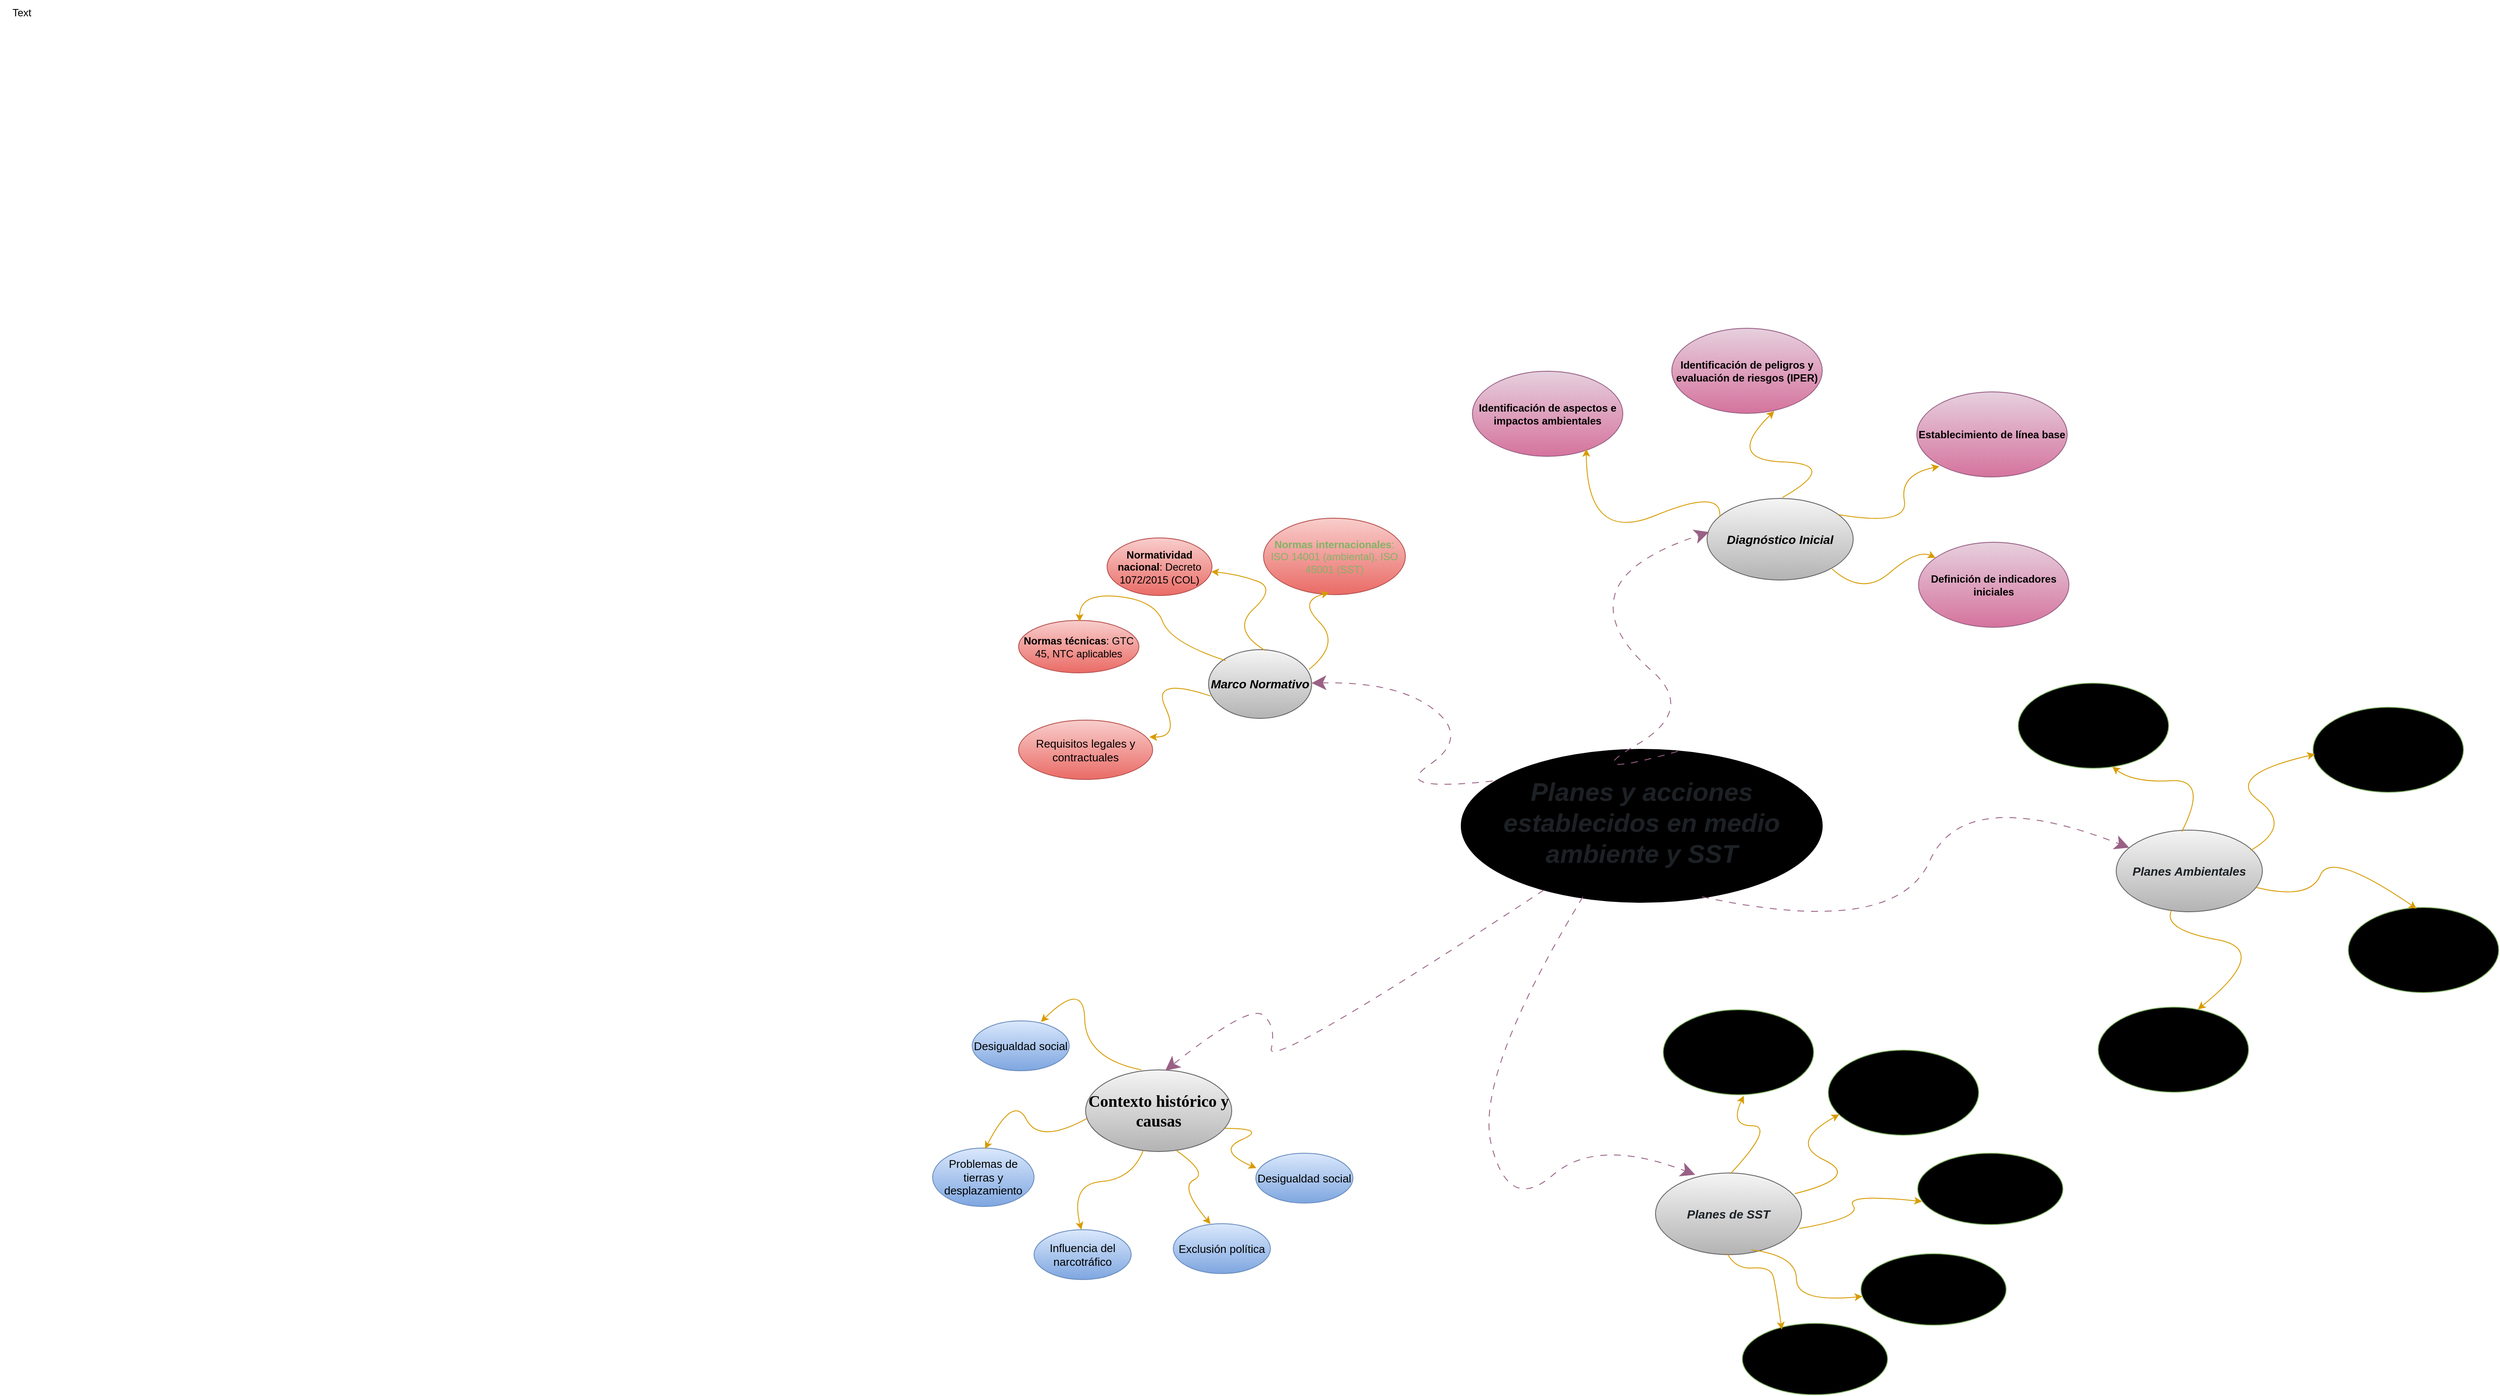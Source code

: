 <mxfile version="28.2.0">
  <diagram name="Página-1" id="9V0abgNr6W8b1tbWLRrC">
    <mxGraphModel dx="1209" dy="714" grid="1" gridSize="10" guides="1" tooltips="1" connect="1" arrows="1" fold="1" page="1" pageScale="1" pageWidth="3000" pageHeight="1700" math="0" shadow="0">
      <root>
        <mxCell id="0" />
        <mxCell id="1" parent="0" />
        <mxCell id="u9baPHzRedg1W3_j4SZ9-1" value="Text" style="text;html=1;align=center;verticalAlign=middle;resizable=0;points=[];autosize=1;strokeColor=none;fillColor=none;" parent="1" vertex="1">
          <mxGeometry x="255" y="88" width="50" height="30" as="geometry" />
        </mxCell>
        <mxCell id="u9baPHzRedg1W3_j4SZ9-66" value="&lt;h3 style=&quot;box-sizing: border-box; scroll-behavior: smooth; margin-top: 0px; margin-bottom: 0.5rem; line-height: 1.2; font-size: 1.875rem;&quot;&gt;&lt;font face=&quot;Helvetica&quot; style=&quot;color: light-dark(rgb(29, 33, 37), rgb(255, 255, 0));&quot;&gt;&lt;i style=&quot;&quot;&gt;Planes y acciones establecidos en medio ambiente y SST&lt;/i&gt;&lt;/font&gt;&lt;/h3&gt;" style="ellipse;whiteSpace=wrap;html=1;fillColor=#d5e8d4;strokeColor=light-dark(#000000,#33FF33);gradientColor=light-dark(#97D077,#66FF66);align=center;" parent="1" vertex="1">
          <mxGeometry x="1955" y="960" width="420" height="178" as="geometry" />
        </mxCell>
        <mxCell id="u9baPHzRedg1W3_j4SZ9-67" value="&lt;font face=&quot;Times New Roman&quot; style=&quot;color: light-dark(rgb(0, 0, 0), rgb(255, 255, 51)); font-size: 19px;&quot;&gt;&lt;b&gt;Contexto histórico y causas&lt;/b&gt;&lt;/font&gt;" style="ellipse;whiteSpace=wrap;html=1;fillColor=#f5f5f5;strokeColor=#666666;gradientColor=#b3b3b3;" parent="1" vertex="1">
          <mxGeometry x="1518" y="1333" width="170" height="95" as="geometry" />
        </mxCell>
        <mxCell id="u9baPHzRedg1W3_j4SZ9-68" value="&lt;h3&gt;&lt;font face=&quot;Helvetica&quot; style=&quot;color: light-dark(rgb(0, 0, 0), rgb(51, 255, 255));&quot;&gt;&lt;b&gt;&lt;i&gt;Marco Normativo&lt;/i&gt;&lt;/b&gt;&lt;/font&gt;&lt;/h3&gt;" style="ellipse;whiteSpace=wrap;html=1;fillColor=#f5f5f5;strokeColor=#666666;gradientColor=#b3b3b3;" parent="1" vertex="1">
          <mxGeometry x="1661" y="844" width="120" height="80" as="geometry" />
        </mxCell>
        <mxCell id="u9baPHzRedg1W3_j4SZ9-69" value="&lt;h3&gt;&lt;font style=&quot;color: light-dark(rgb(29, 33, 37), rgb(255, 255, 0));&quot;&gt;&lt;b&gt;&lt;i&gt;Planes de SST&lt;/i&gt;&lt;/b&gt;&lt;/font&gt;&lt;/h3&gt;" style="ellipse;whiteSpace=wrap;html=1;fillColor=#f5f5f5;strokeColor=#666666;gradientColor=#b3b3b3;" parent="1" vertex="1">
          <mxGeometry x="2181" y="1453" width="170" height="95" as="geometry" />
        </mxCell>
        <mxCell id="u9baPHzRedg1W3_j4SZ9-70" value="&lt;h3&gt;&lt;font style=&quot;color: light-dark(rgb(0, 0, 0), rgb(102, 255, 102));&quot;&gt;&lt;b&gt;&lt;i&gt;Diagnóstico Inicial&lt;/i&gt;&lt;/b&gt;&lt;/font&gt;&lt;/h3&gt;" style="ellipse;whiteSpace=wrap;html=1;fillColor=#f5f5f5;strokeColor=#666666;gradientColor=#b3b3b3;" parent="1" vertex="1">
          <mxGeometry x="2241" y="668" width="170" height="95" as="geometry" />
        </mxCell>
        <mxCell id="u9baPHzRedg1W3_j4SZ9-71" value="&lt;h3&gt;&lt;font style=&quot;color: light-dark(rgb(29, 33, 37), rgb(255, 255, 0));&quot;&gt;&lt;b&gt;&lt;i&gt;Planes Ambientales&lt;/i&gt;&lt;/b&gt;&lt;/font&gt;&lt;/h3&gt;" style="ellipse;whiteSpace=wrap;html=1;fillColor=#f5f5f5;strokeColor=#666666;gradientColor=#b3b3b3;" parent="1" vertex="1">
          <mxGeometry x="2717" y="1054" width="170" height="95" as="geometry" />
        </mxCell>
        <mxCell id="u9baPHzRedg1W3_j4SZ9-72" value="" style="curved=1;endArrow=classic;html=1;rounded=0;fillColor=#e6d0de;gradientColor=#d5739d;strokeColor=#996185;startSize=20;endSize=14;fontStyle=0;dashed=1;dashPattern=8 8;startArrow=none;startFill=0;entryX=0.013;entryY=0.412;entryDx=0;entryDy=0;entryPerimeter=0;exitX=0.6;exitY=0.013;exitDx=0;exitDy=0;exitPerimeter=0;" parent="1" source="u9baPHzRedg1W3_j4SZ9-66" target="u9baPHzRedg1W3_j4SZ9-70" edge="1">
          <mxGeometry width="50" height="50" relative="1" as="geometry">
            <mxPoint x="2063" y="1036" as="sourcePoint" />
            <mxPoint x="2097.5" y="892.11" as="targetPoint" />
            <Array as="points">
              <mxPoint x="2088" y="996" />
              <mxPoint x="2229" y="914" />
              <mxPoint x="2123" y="822" />
              <mxPoint x="2144" y="740" />
            </Array>
          </mxGeometry>
        </mxCell>
        <mxCell id="u9baPHzRedg1W3_j4SZ9-73" value="" style="curved=1;endArrow=classic;html=1;rounded=0;fillColor=#e6d0de;gradientColor=#d5739d;strokeColor=#996185;startSize=20;endSize=14;fontStyle=0;dashed=1;dashPattern=8 8;startArrow=none;startFill=0;exitX=0.087;exitY=0.207;exitDx=0;exitDy=0;exitPerimeter=0;" parent="1" target="u9baPHzRedg1W3_j4SZ9-68" edge="1" source="u9baPHzRedg1W3_j4SZ9-66">
          <mxGeometry width="50" height="50" relative="1" as="geometry">
            <mxPoint x="1937.99" y="1045" as="sourcePoint" />
            <mxPoint x="1764.999" y="870.062" as="targetPoint" />
            <Array as="points">
              <mxPoint x="1870.99" y="1010" />
              <mxPoint x="1964.99" y="946" />
              <mxPoint x="1881" y="881" />
            </Array>
          </mxGeometry>
        </mxCell>
        <mxCell id="u9baPHzRedg1W3_j4SZ9-74" value="" style="curved=1;endArrow=classic;html=1;rounded=0;fillColor=#e6d0de;gradientColor=#d5739d;strokeColor=#996185;startSize=20;endSize=14;fontStyle=0;dashed=1;dashPattern=8 8;startArrow=none;startFill=0;entryX=0.272;entryY=0.022;entryDx=0;entryDy=0;entryPerimeter=0;exitX=0.337;exitY=0.964;exitDx=0;exitDy=0;exitPerimeter=0;" parent="1" target="u9baPHzRedg1W3_j4SZ9-69" edge="1" source="u9baPHzRedg1W3_j4SZ9-66">
          <mxGeometry width="50" height="50" relative="1" as="geometry">
            <mxPoint x="1962" y="1223" as="sourcePoint" />
            <mxPoint x="1994" y="1365" as="targetPoint" />
            <Array as="points">
              <mxPoint x="1970" y="1340" />
              <mxPoint x="2010" y="1500" />
              <mxPoint x="2113" y="1411" />
            </Array>
          </mxGeometry>
        </mxCell>
        <mxCell id="u9baPHzRedg1W3_j4SZ9-75" value="" style="curved=1;endArrow=classic;html=1;rounded=0;fillColor=#e6d0de;gradientColor=#d5739d;strokeColor=#996185;startSize=20;endSize=14;fontStyle=0;dashed=1;dashPattern=8 8;startArrow=none;startFill=0;exitX=0.667;exitY=0.964;exitDx=0;exitDy=0;exitPerimeter=0;" parent="1" target="u9baPHzRedg1W3_j4SZ9-71" edge="1" source="u9baPHzRedg1W3_j4SZ9-66">
          <mxGeometry width="50" height="50" relative="1" as="geometry">
            <mxPoint x="2181" y="1189" as="sourcePoint" />
            <mxPoint x="2210" y="1333" as="targetPoint" />
            <Array as="points">
              <mxPoint x="2460" y="1180" />
              <mxPoint x="2540" y="1000" />
            </Array>
          </mxGeometry>
        </mxCell>
        <mxCell id="u9baPHzRedg1W3_j4SZ9-76" value="" style="curved=1;endArrow=classic;html=1;rounded=0;fillColor=#e6d0de;gradientColor=#d5739d;strokeColor=#996185;startSize=20;endSize=14;fontStyle=0;dashed=1;dashPattern=8 8;startArrow=none;startFill=0;entryX=0.545;entryY=0.009;entryDx=0;entryDy=0;entryPerimeter=0;" parent="1" source="u9baPHzRedg1W3_j4SZ9-66" target="u9baPHzRedg1W3_j4SZ9-67" edge="1">
          <mxGeometry width="50" height="50" relative="1" as="geometry">
            <mxPoint x="1825.076" y="1297.543" as="sourcePoint" />
            <mxPoint x="1625" y="1322" as="targetPoint" />
            <Array as="points">
              <mxPoint x="1728" y="1336" />
              <mxPoint x="1740" y="1281" />
              <mxPoint x="1708" y="1257" />
            </Array>
          </mxGeometry>
        </mxCell>
        <mxCell id="u9baPHzRedg1W3_j4SZ9-77" value="&lt;font style=&quot;color: light-dark(rgb(0, 0, 0), rgb(51, 255, 255)); font-size: 13px;&quot;&gt;Desigualdad social&lt;/font&gt;" style="ellipse;whiteSpace=wrap;html=1;fillColor=#dae8fc;strokeColor=#6c8ebf;gradientColor=#7ea6e0;" parent="1" vertex="1">
          <mxGeometry x="1386" y="1276" width="113" height="58" as="geometry" />
        </mxCell>
        <mxCell id="u9baPHzRedg1W3_j4SZ9-78" value="&lt;font style=&quot;color: light-dark(rgb(0, 0, 0), rgb(51, 255, 255)); font-size: 13px;&quot;&gt;Problemas de tierras y desplazamiento&lt;/font&gt;" style="ellipse;whiteSpace=wrap;html=1;fillColor=#dae8fc;strokeColor=#6c8ebf;gradientColor=#7ea6e0;" parent="1" vertex="1">
          <mxGeometry x="1340" y="1424" width="118" height="68" as="geometry" />
        </mxCell>
        <mxCell id="u9baPHzRedg1W3_j4SZ9-79" value="&lt;font style=&quot;color: light-dark(rgb(0, 0, 0), rgb(51, 255, 255)); font-size: 13px;&quot;&gt;Desigualdad social&lt;/font&gt;" style="ellipse;whiteSpace=wrap;html=1;fillColor=#dae8fc;strokeColor=#6c8ebf;gradientColor=#7ea6e0;" parent="1" vertex="1">
          <mxGeometry x="1716" y="1430" width="113" height="58" as="geometry" />
        </mxCell>
        <mxCell id="u9baPHzRedg1W3_j4SZ9-80" value="&lt;font style=&quot;color: light-dark(rgb(0, 0, 0), rgb(51, 255, 255)); font-size: 13px;&quot;&gt;Influencia del narcotráfico&lt;/font&gt;" style="ellipse;whiteSpace=wrap;html=1;fillColor=#dae8fc;strokeColor=#6c8ebf;gradientColor=#7ea6e0;" parent="1" vertex="1">
          <mxGeometry x="1458" y="1519" width="113" height="58" as="geometry" />
        </mxCell>
        <mxCell id="u9baPHzRedg1W3_j4SZ9-81" value="&lt;font style=&quot;color: light-dark(rgb(0, 0, 0), rgb(51, 255, 255)); font-size: 13px;&quot;&gt;Exclusión política&lt;/font&gt;" style="ellipse;whiteSpace=wrap;html=1;fillColor=#dae8fc;strokeColor=#6c8ebf;gradientColor=#7ea6e0;" parent="1" vertex="1">
          <mxGeometry x="1620" y="1512" width="113" height="58" as="geometry" />
        </mxCell>
        <mxCell id="u9baPHzRedg1W3_j4SZ9-83" value="&lt;font style=&quot;color: light-dark(rgb(130, 179, 102), rgb(102, 255, 255));&quot;&gt;&lt;strong style=&quot;&quot; data-end=&quot;489&quot; data-start=&quot;463&quot;&gt;Normas internacionales&lt;/strong&gt;: ISO 14001 (ambiental), ISO 45001 (SST)&lt;/font&gt;" style="ellipse;whiteSpace=wrap;html=1;fillColor=#f8cecc;strokeColor=light-dark(#B85450,#33FFFF);gradientColor=#ea6b66;" parent="1" vertex="1">
          <mxGeometry x="1725" y="691" width="165" height="89" as="geometry" />
        </mxCell>
        <mxCell id="u9baPHzRedg1W3_j4SZ9-84" value="&lt;font style=&quot;color: light-dark(rgb(0, 0, 0), rgb(102, 255, 255));&quot;&gt;&lt;strong data-end=&quot;559&quot; data-start=&quot;534&quot;&gt;Normatividad nacional&lt;/strong&gt;: Decreto 1072/2015 (COL)&lt;/font&gt;" style="ellipse;whiteSpace=wrap;html=1;fillColor=#f8cecc;strokeColor=light-dark(#B85450,#66FFFF);gradientColor=#ea6b66;" parent="1" vertex="1">
          <mxGeometry x="1543" y="714" width="122" height="67" as="geometry" />
        </mxCell>
        <mxCell id="u9baPHzRedg1W3_j4SZ9-85" value="&lt;font style=&quot;color: light-dark(rgb(0, 0, 0), rgb(102, 255, 255));&quot;&gt;&lt;strong data-end=&quot;608&quot; data-start=&quot;589&quot;&gt;Normas técnicas&lt;/strong&gt;: GTC 45, NTC aplicables&lt;/font&gt;" style="ellipse;whiteSpace=wrap;html=1;fillColor=#f8cecc;strokeColor=light-dark(#B85450,#66FFFF);gradientColor=#ea6b66;" parent="1" vertex="1">
          <mxGeometry x="1440" y="810" width="140" height="61" as="geometry" />
        </mxCell>
        <mxCell id="u9baPHzRedg1W3_j4SZ9-86" value="&lt;font style=&quot;font-size: 13px; color: light-dark(rgb(0, 0, 0), rgb(102, 255, 255));&quot;&gt;Requisitos legales y contractuales&lt;/font&gt;" style="ellipse;whiteSpace=wrap;html=1;fillColor=#f8cecc;strokeColor=light-dark(#B85450,#66FFFF);gradientColor=#ea6b66;" parent="1" vertex="1">
          <mxGeometry x="1440" y="926" width="156" height="69" as="geometry" />
        </mxCell>
        <mxCell id="u9baPHzRedg1W3_j4SZ9-90" value="&lt;font style=&quot;color: light-dark(rgb(0, 0, 0), rgb(51, 255, 255)); font-size: 13px;&quot;&gt;Factores de riesgo ergonómico y psicosocial&lt;/font&gt;" style="ellipse;whiteSpace=wrap;html=1;fillColor=#d5e8d4;strokeColor=#82b366;gradientColor=light-dark(#97D077,#295A52);fontStyle=1" parent="1" vertex="1">
          <mxGeometry x="2282" y="1628" width="169" height="83" as="geometry" />
        </mxCell>
        <mxCell id="u9baPHzRedg1W3_j4SZ9-91" value="&lt;font style=&quot;color: light-dark(rgb(0, 0, 0), rgb(51, 255, 255)); font-size: 13px;&quot;&gt;&lt;b&gt;Gestión de contratistas y visitantes&lt;/b&gt;&lt;/font&gt;" style="ellipse;whiteSpace=wrap;html=1;fillColor=#d5e8d4;strokeColor=#82b366;gradientColor=light-dark(#97D077,#295A52);" parent="1" vertex="1">
          <mxGeometry x="2420" y="1547" width="169" height="83" as="geometry" />
        </mxCell>
        <mxCell id="u9baPHzRedg1W3_j4SZ9-92" value="&lt;font style=&quot;font-size: 13px; color: light-dark(rgb(0, 0, 0), rgb(51, 255, 255));&quot;&gt;&lt;b&gt;Inspecciones planeadas&lt;/b&gt;&lt;/font&gt;" style="ellipse;whiteSpace=wrap;html=1;fillColor=#d5e8d4;strokeColor=#82b366;gradientColor=light-dark(#97D077,#295A52);" parent="1" vertex="1">
          <mxGeometry x="2486" y="1430" width="169" height="83" as="geometry" />
        </mxCell>
        <mxCell id="u9baPHzRedg1W3_j4SZ9-93" value="&lt;font style=&quot;color: light-dark(rgb(0, 0, 0), rgb(51, 255, 255));&quot;&gt;&lt;strong data-end=&quot;1241&quot; data-start=&quot;1217&quot;&gt;Entrega y uso de EPP&lt;/strong&gt; (Elementos de Protección Personal)&lt;/font&gt;" style="ellipse;whiteSpace=wrap;html=1;fillColor=#d5e8d4;strokeColor=#82b366;gradientColor=light-dark(#97D077,#295A52);" parent="1" vertex="1">
          <mxGeometry x="2382" y="1310" width="175" height="99" as="geometry" />
        </mxCell>
        <mxCell id="u9baPHzRedg1W3_j4SZ9-94" value="&lt;font style=&quot;color: light-dark(rgb(0, 0, 0), rgb(51, 255, 255));&quot;&gt;&lt;strong data-end=&quot;1199&quot; data-start=&quot;1171&quot;&gt;Capacitación y formación&lt;/strong&gt; del personal&lt;/font&gt;" style="ellipse;whiteSpace=wrap;html=1;fillColor=#d5e8d4;strokeColor=#82b366;gradientColor=light-dark(#97D077,#295A52);" parent="1" vertex="1">
          <mxGeometry x="2190" y="1263" width="175" height="99" as="geometry" />
        </mxCell>
        <mxCell id="u9baPHzRedg1W3_j4SZ9-95" value="&lt;font style=&quot;color: light-dark(rgb(0, 0, 0), rgb(51, 255, 51));&quot;&gt;&lt;b&gt;Identificación de &lt;span data-end=&quot;775&quot; data-start=&quot;740&quot;&gt;aspectos e impactos ambientales&lt;/span&gt;&lt;/b&gt;&lt;/font&gt;" style="ellipse;whiteSpace=wrap;html=1;fillColor=#e6d0de;strokeColor=#996185;gradientColor=#d5739d;" parent="1" vertex="1">
          <mxGeometry x="1968" y="520" width="175" height="99" as="geometry" />
        </mxCell>
        <mxCell id="u9baPHzRedg1W3_j4SZ9-96" value="&lt;font style=&quot;color: light-dark(rgb(0, 0, 0), rgb(51, 255, 51));&quot;&gt;&lt;b&gt;Identificación de &lt;span data-end=&quot;834&quot; data-start=&quot;798&quot;&gt;peligros y evaluación de riesgos&lt;/span&gt; (IPER)&lt;/b&gt;&lt;/font&gt;" style="ellipse;whiteSpace=wrap;html=1;fillColor=#e6d0de;strokeColor=#996185;gradientColor=#d5739d;" parent="1" vertex="1">
          <mxGeometry x="2200" y="470" width="175" height="99" as="geometry" />
        </mxCell>
        <mxCell id="u9baPHzRedg1W3_j4SZ9-97" value="&lt;font style=&quot;color: light-dark(rgb(0, 0, 0), rgb(51, 255, 51));&quot;&gt;&lt;b&gt;Establecimiento de &lt;span data-end=&quot;879&quot; data-start=&quot;865&quot;&gt;línea base&lt;/span&gt;&lt;/b&gt;&lt;/font&gt;" style="ellipse;whiteSpace=wrap;html=1;fillColor=#e6d0de;strokeColor=#996185;gradientColor=#d5739d;" parent="1" vertex="1">
          <mxGeometry x="2485" y="544" width="175" height="99" as="geometry" />
        </mxCell>
        <mxCell id="u9baPHzRedg1W3_j4SZ9-98" value="&lt;font face=&quot;Helvetica&quot; style=&quot;color: light-dark(rgb(0, 0, 0), rgb(51, 255, 51));&quot;&gt;&lt;b&gt;Definición de &lt;span data-end=&quot;923&quot; data-start=&quot;898&quot;&gt;indicadores iniciales&lt;/span&gt;&lt;/b&gt;&lt;/font&gt;" style="ellipse;whiteSpace=wrap;html=1;fillColor=#e6d0de;strokeColor=#996185;gradientColor=#d5739d;" parent="1" vertex="1">
          <mxGeometry x="2487" y="719" width="175" height="99" as="geometry" />
        </mxCell>
        <mxCell id="u9baPHzRedg1W3_j4SZ9-100" value="" style="curved=1;endArrow=classic;html=1;rounded=0;entryX=0.006;entryY=0.299;entryDx=0;entryDy=0;entryPerimeter=0;fillColor=#ffcd28;gradientColor=#ffa500;strokeColor=#d79b00;" parent="1" target="u9baPHzRedg1W3_j4SZ9-79" edge="1">
          <mxGeometry width="50" height="50" relative="1" as="geometry">
            <mxPoint x="1680" y="1401" as="sourcePoint" />
            <mxPoint x="1730" y="1351" as="targetPoint" />
            <Array as="points">
              <mxPoint x="1730" y="1401" />
              <mxPoint x="1670" y="1427" />
            </Array>
          </mxGeometry>
        </mxCell>
        <mxCell id="u9baPHzRedg1W3_j4SZ9-101" value="" style="curved=1;endArrow=classic;html=1;rounded=0;entryX=0.383;entryY=0.007;entryDx=0;entryDy=0;entryPerimeter=0;fillColor=#ffcd28;gradientColor=#ffa500;strokeColor=#d79b00;exitX=0.623;exitY=0.99;exitDx=0;exitDy=0;exitPerimeter=0;" parent="1" source="u9baPHzRedg1W3_j4SZ9-67" target="u9baPHzRedg1W3_j4SZ9-81" edge="1">
          <mxGeometry width="50" height="50" relative="1" as="geometry">
            <mxPoint x="1619" y="1431" as="sourcePoint" />
            <mxPoint x="1656" y="1477" as="targetPoint" />
            <Array as="points">
              <mxPoint x="1661" y="1453" />
              <mxPoint x="1627" y="1469" />
            </Array>
          </mxGeometry>
        </mxCell>
        <mxCell id="u9baPHzRedg1W3_j4SZ9-102" value="" style="curved=1;endArrow=classic;html=1;rounded=0;entryX=0.487;entryY=0;entryDx=0;entryDy=0;entryPerimeter=0;fillColor=#ffcd28;gradientColor=#ffa500;strokeColor=#d79b00;" parent="1" source="u9baPHzRedg1W3_j4SZ9-67" target="u9baPHzRedg1W3_j4SZ9-80" edge="1">
          <mxGeometry width="50" height="50" relative="1" as="geometry">
            <mxPoint x="1482" y="1432" as="sourcePoint" />
            <mxPoint x="1521" y="1517" as="targetPoint" />
            <Array as="points">
              <mxPoint x="1572" y="1460" />
              <mxPoint x="1500" y="1466" />
            </Array>
          </mxGeometry>
        </mxCell>
        <mxCell id="u9baPHzRedg1W3_j4SZ9-103" value="" style="curved=1;endArrow=classic;html=1;rounded=0;entryX=0.517;entryY=0.015;entryDx=0;entryDy=0;entryPerimeter=0;fillColor=#ffcd28;gradientColor=#ffa500;strokeColor=#d79b00;exitX=0.008;exitY=0.597;exitDx=0;exitDy=0;exitPerimeter=0;" parent="1" source="u9baPHzRedg1W3_j4SZ9-67" target="u9baPHzRedg1W3_j4SZ9-78" edge="1">
          <mxGeometry width="50" height="50" relative="1" as="geometry">
            <mxPoint x="1488" y="1333" as="sourcePoint" />
            <mxPoint x="1416" y="1425" as="targetPoint" />
            <Array as="points">
              <mxPoint x="1464" y="1420" />
              <mxPoint x="1434" y="1361" />
            </Array>
          </mxGeometry>
        </mxCell>
        <mxCell id="u9baPHzRedg1W3_j4SZ9-104" value="" style="curved=1;endArrow=classic;html=1;rounded=0;entryX=0.708;entryY=0.021;entryDx=0;entryDy=0;entryPerimeter=0;fillColor=#ffcd28;gradientColor=#ffa500;strokeColor=#d79b00;exitX=0.382;exitY=0;exitDx=0;exitDy=0;exitPerimeter=0;" parent="1" source="u9baPHzRedg1W3_j4SZ9-67" target="u9baPHzRedg1W3_j4SZ9-77" edge="1">
          <mxGeometry width="50" height="50" relative="1" as="geometry">
            <mxPoint x="1570" y="1238" as="sourcePoint" />
            <mxPoint x="1452" y="1273" as="targetPoint" />
            <Array as="points">
              <mxPoint x="1518" y="1320" />
              <mxPoint x="1516" y="1228" />
            </Array>
          </mxGeometry>
        </mxCell>
        <mxCell id="u9baPHzRedg1W3_j4SZ9-105" value="" style="curved=1;endArrow=classic;html=1;rounded=0;fillColor=#ffcd28;gradientColor=#ffa500;strokeColor=#d79b00;entryX=0.536;entryY=1.011;entryDx=0;entryDy=0;entryPerimeter=0;exitX=0.518;exitY=0;exitDx=0;exitDy=0;exitPerimeter=0;" parent="1" source="u9baPHzRedg1W3_j4SZ9-69" target="u9baPHzRedg1W3_j4SZ9-94" edge="1">
          <mxGeometry width="50" height="50" relative="1" as="geometry">
            <mxPoint x="2267" y="1448" as="sourcePoint" />
            <mxPoint x="2317" y="1398" as="targetPoint" />
            <Array as="points">
              <mxPoint x="2320" y="1398" />
              <mxPoint x="2267" y="1398" />
            </Array>
          </mxGeometry>
        </mxCell>
        <mxCell id="u9baPHzRedg1W3_j4SZ9-106" value="" style="curved=1;endArrow=classic;html=1;rounded=0;fillColor=#ffcd28;gradientColor=#ffa500;strokeColor=#d79b00;entryX=0.073;entryY=0.756;entryDx=0;entryDy=0;entryPerimeter=0;exitX=0.954;exitY=0.253;exitDx=0;exitDy=0;exitPerimeter=0;" parent="1" source="u9baPHzRedg1W3_j4SZ9-69" target="u9baPHzRedg1W3_j4SZ9-93" edge="1">
          <mxGeometry width="50" height="50" relative="1" as="geometry">
            <mxPoint x="2337" y="1473" as="sourcePoint" />
            <mxPoint x="2352" y="1383" as="targetPoint" />
            <Array as="points">
              <mxPoint x="2420" y="1458" />
              <mxPoint x="2335" y="1418" />
            </Array>
          </mxGeometry>
        </mxCell>
        <mxCell id="u9baPHzRedg1W3_j4SZ9-107" value="" style="curved=1;endArrow=classic;html=1;rounded=0;fillColor=#ffcd28;gradientColor=#ffa500;strokeColor=#d79b00;entryX=0.03;entryY=0.676;entryDx=0;entryDy=0;entryPerimeter=0;exitX=0.983;exitY=0.68;exitDx=0;exitDy=0;exitPerimeter=0;" parent="1" source="u9baPHzRedg1W3_j4SZ9-69" target="u9baPHzRedg1W3_j4SZ9-92" edge="1">
          <mxGeometry width="50" height="50" relative="1" as="geometry">
            <mxPoint x="2344" y="1524" as="sourcePoint" />
            <mxPoint x="2396" y="1432" as="targetPoint" />
            <Array as="points">
              <mxPoint x="2421" y="1505" />
              <mxPoint x="2401" y="1477" />
            </Array>
          </mxGeometry>
        </mxCell>
        <mxCell id="u9baPHzRedg1W3_j4SZ9-108" value="" style="curved=1;endArrow=classic;html=1;rounded=0;fillColor=#ffcd28;gradientColor=#ffa500;strokeColor=#d79b00;exitX=0.658;exitY=0.942;exitDx=0;exitDy=0;exitPerimeter=0;" parent="1" source="u9baPHzRedg1W3_j4SZ9-69" target="u9baPHzRedg1W3_j4SZ9-91" edge="1">
          <mxGeometry width="50" height="50" relative="1" as="geometry">
            <mxPoint x="2272" y="1562" as="sourcePoint" />
            <mxPoint x="2415" y="1530" as="targetPoint" />
            <Array as="points">
              <mxPoint x="2345" y="1549" />
              <mxPoint x="2345" y="1604" />
            </Array>
          </mxGeometry>
        </mxCell>
        <mxCell id="u9baPHzRedg1W3_j4SZ9-109" value="" style="curved=1;endArrow=classic;html=1;rounded=0;fillColor=#ffcd28;gradientColor=#ffa500;strokeColor=#d79b00;exitX=0.491;exitY=0.986;exitDx=0;exitDy=0;exitPerimeter=0;entryX=0.272;entryY=0.087;entryDx=0;entryDy=0;entryPerimeter=0;" parent="1" source="u9baPHzRedg1W3_j4SZ9-69" target="u9baPHzRedg1W3_j4SZ9-90" edge="1">
          <mxGeometry width="50" height="50" relative="1" as="geometry">
            <mxPoint x="2190" y="1555" as="sourcePoint" />
            <mxPoint x="2319" y="1610" as="targetPoint" />
            <Array as="points">
              <mxPoint x="2274" y="1565" />
              <mxPoint x="2315" y="1562" />
              <mxPoint x="2321" y="1585" />
            </Array>
          </mxGeometry>
        </mxCell>
        <mxCell id="u9baPHzRedg1W3_j4SZ9-113" value="" style="curved=1;endArrow=classic;html=1;rounded=0;fillColor=#ffcd28;gradientColor=#ffa500;strokeColor=#d79b00;entryX=0.461;entryY=0.975;entryDx=0;entryDy=0;entryPerimeter=0;exitX=0.975;exitY=0.287;exitDx=0;exitDy=0;exitPerimeter=0;" parent="1" source="u9baPHzRedg1W3_j4SZ9-68" target="u9baPHzRedg1W3_j4SZ9-83" edge="1">
          <mxGeometry width="50" height="50" relative="1" as="geometry">
            <mxPoint x="1765" y="837" as="sourcePoint" />
            <mxPoint x="1815" y="787" as="targetPoint" />
            <Array as="points">
              <mxPoint x="1815" y="837" />
              <mxPoint x="1765" y="787" />
            </Array>
          </mxGeometry>
        </mxCell>
        <mxCell id="u9baPHzRedg1W3_j4SZ9-115" value="" style="curved=1;endArrow=classic;html=1;rounded=0;fillColor=#ffcd28;gradientColor=#ffa500;strokeColor=#d79b00;exitX=0.02;exitY=0.674;exitDx=0;exitDy=0;exitPerimeter=0;entryX=0.976;entryY=0.284;entryDx=0;entryDy=0;entryPerimeter=0;" parent="1" source="u9baPHzRedg1W3_j4SZ9-68" target="u9baPHzRedg1W3_j4SZ9-86" edge="1">
          <mxGeometry width="50" height="50" relative="1" as="geometry">
            <mxPoint x="1590" y="819" as="sourcePoint" />
            <mxPoint x="1546" y="943" as="targetPoint" />
            <Array as="points">
              <mxPoint x="1594" y="875" />
              <mxPoint x="1627" y="946" />
            </Array>
          </mxGeometry>
        </mxCell>
        <mxCell id="u9baPHzRedg1W3_j4SZ9-116" value="" style="curved=1;endArrow=classic;html=1;rounded=0;exitX=0.166;exitY=0.159;exitDx=0;exitDy=0;exitPerimeter=0;entryX=0.507;entryY=0.022;entryDx=0;entryDy=0;entryPerimeter=0;fillColor=#ffcd28;gradientColor=#ffa500;strokeColor=#d79b00;" parent="1" source="u9baPHzRedg1W3_j4SZ9-68" target="u9baPHzRedg1W3_j4SZ9-85" edge="1">
          <mxGeometry width="50" height="50" relative="1" as="geometry">
            <mxPoint x="1651" y="826" as="sourcePoint" />
            <mxPoint x="1553" y="787" as="targetPoint" />
            <Array as="points">
              <mxPoint x="1617" y="836" />
              <mxPoint x="1598" y="786" />
              <mxPoint x="1511" y="778" />
            </Array>
          </mxGeometry>
        </mxCell>
        <mxCell id="u9baPHzRedg1W3_j4SZ9-117" value="" style="curved=1;endArrow=classic;html=1;rounded=0;fillColor=#ffcd28;gradientColor=#ffa500;strokeColor=#d79b00;exitX=0.55;exitY=0.013;exitDx=0;exitDy=0;exitPerimeter=0;" parent="1" source="u9baPHzRedg1W3_j4SZ9-68" target="u9baPHzRedg1W3_j4SZ9-84" edge="1">
          <mxGeometry width="50" height="50" relative="1" as="geometry">
            <mxPoint x="1724" y="815" as="sourcePoint" />
            <mxPoint x="1774" y="765" as="targetPoint" />
            <Array as="points">
              <mxPoint x="1687" y="821" />
              <mxPoint x="1740" y="772" />
              <mxPoint x="1694" y="756" />
            </Array>
          </mxGeometry>
        </mxCell>
        <mxCell id="u9baPHzRedg1W3_j4SZ9-118" value="" style="curved=1;endArrow=classic;html=1;rounded=0;fillColor=#ffcd28;gradientColor=#ffa500;strokeColor=#d79b00;exitX=0.086;exitY=0.23;exitDx=0;exitDy=0;exitPerimeter=0;entryX=0.757;entryY=0.913;entryDx=0;entryDy=0;entryPerimeter=0;" parent="1" source="u9baPHzRedg1W3_j4SZ9-70" target="u9baPHzRedg1W3_j4SZ9-95" edge="1">
          <mxGeometry width="50" height="50" relative="1" as="geometry">
            <mxPoint x="2315" y="696" as="sourcePoint" />
            <mxPoint x="2240" y="582" as="targetPoint" />
            <Array as="points">
              <mxPoint x="2260" y="655" />
              <mxPoint x="2101" y="721" />
            </Array>
          </mxGeometry>
        </mxCell>
        <mxCell id="u9baPHzRedg1W3_j4SZ9-119" value="" style="curved=1;endArrow=classic;html=1;rounded=0;fillColor=#ffcd28;gradientColor=#ffa500;strokeColor=#d79b00;entryX=0.681;entryY=0.974;entryDx=0;entryDy=0;entryPerimeter=0;exitX=0.516;exitY=-0.011;exitDx=0;exitDy=0;exitPerimeter=0;" parent="1" source="u9baPHzRedg1W3_j4SZ9-70" target="u9baPHzRedg1W3_j4SZ9-96" edge="1">
          <mxGeometry width="50" height="50" relative="1" as="geometry">
            <mxPoint x="2387" y="672" as="sourcePoint" />
            <mxPoint x="2326" y="542" as="targetPoint" />
            <Array as="points">
              <mxPoint x="2397" y="628" />
              <mxPoint x="2261" y="623" />
            </Array>
          </mxGeometry>
        </mxCell>
        <mxCell id="u9baPHzRedg1W3_j4SZ9-120" value="" style="curved=1;endArrow=classic;html=1;rounded=0;entryX=0.15;entryY=0.876;entryDx=0;entryDy=0;entryPerimeter=0;exitX=0.897;exitY=0.197;exitDx=0;exitDy=0;exitPerimeter=0;fillColor=#ffcd28;gradientColor=#ffa500;strokeColor=#d79b00;" parent="1" source="u9baPHzRedg1W3_j4SZ9-70" target="u9baPHzRedg1W3_j4SZ9-97" edge="1">
          <mxGeometry width="50" height="50" relative="1" as="geometry">
            <mxPoint x="2465" y="690" as="sourcePoint" />
            <mxPoint x="2515" y="640" as="targetPoint" />
            <Array as="points">
              <mxPoint x="2476" y="701" />
              <mxPoint x="2465" y="640" />
            </Array>
          </mxGeometry>
        </mxCell>
        <mxCell id="u9baPHzRedg1W3_j4SZ9-121" value="" style="curved=1;endArrow=classic;html=1;rounded=0;fillColor=#ffcd28;gradientColor=#ffa500;strokeColor=#d79b00;exitX=0.856;exitY=0.865;exitDx=0;exitDy=0;exitPerimeter=0;" parent="1" source="u9baPHzRedg1W3_j4SZ9-70" target="u9baPHzRedg1W3_j4SZ9-98" edge="1">
          <mxGeometry width="50" height="50" relative="1" as="geometry">
            <mxPoint x="2456" y="759" as="sourcePoint" />
            <mxPoint x="2506" y="709" as="targetPoint" />
            <Array as="points">
              <mxPoint x="2422" y="782" />
              <mxPoint x="2485" y="727" />
            </Array>
          </mxGeometry>
        </mxCell>
        <mxCell id="u9baPHzRedg1W3_j4SZ9-123" value="&lt;font style=&quot;color: light-dark(rgb(0, 0, 0), rgb(255, 255, 102));&quot;&gt;&lt;b style=&quot;&quot;&gt;&lt;span style=&quot;&quot; data-end=&quot;1001&quot; data-start=&quot;969&quot;&gt;Gestión integral de residuos&lt;/span&gt; (PGRS)&lt;/b&gt;&lt;/font&gt;" style="ellipse;whiteSpace=wrap;html=1;fillColor=#d5e8d4;strokeColor=#82b366;gradientColor=light-dark(#97D077,#0000CC);" parent="1" vertex="1">
          <mxGeometry x="2603" y="883" width="175" height="99" as="geometry" />
        </mxCell>
        <mxCell id="u9baPHzRedg1W3_j4SZ9-124" value="&lt;font style=&quot;color: light-dark(rgb(0, 0, 0), rgb(255, 255, 102));&quot;&gt;&lt;b style=&quot;&quot;&gt;&lt;span style=&quot;&quot; data-end=&quot;1030&quot; data-start=&quot;1013&quot;&gt;Uso eficiente&lt;/span&gt; de agua y energía&lt;/b&gt;&lt;/font&gt;" style="ellipse;whiteSpace=wrap;html=1;fillColor=#d5e8d4;strokeColor=#82b366;gradientColor=light-dark(#97D077,#0000CC);" parent="1" vertex="1">
          <mxGeometry x="2946" y="911" width="175" height="99" as="geometry" />
        </mxCell>
        <mxCell id="u9baPHzRedg1W3_j4SZ9-125" value="&lt;div&gt;&lt;font style=&quot;color: light-dark(rgb(0, 0, 0), rgb(255, 255, 102));&quot;&gt;&lt;b style=&quot;&quot;&gt;Control de emisiones y ruido&lt;/b&gt;&lt;/font&gt;&lt;/div&gt;" style="ellipse;whiteSpace=wrap;html=1;fillColor=#d5e8d4;strokeColor=#82b366;gradientColor=light-dark(#97D077,#0000CC);" parent="1" vertex="1">
          <mxGeometry x="2987" y="1144" width="175" height="99" as="geometry" />
        </mxCell>
        <mxCell id="u9baPHzRedg1W3_j4SZ9-126" value="&lt;div&gt;&lt;font style=&quot;font-size: 13px; color: light-dark(rgb(0, 0, 0), rgb(255, 255, 102));&quot;&gt;&lt;b style=&quot;&quot;&gt;Compras y contrataciones sostenibles&lt;/b&gt;&lt;/font&gt;&lt;/div&gt;" style="ellipse;whiteSpace=wrap;html=1;fillColor=#d5e8d4;strokeColor=#82b366;gradientColor=light-dark(#97D077,#0000CC);" parent="1" vertex="1">
          <mxGeometry x="2696" y="1260" width="175" height="99" as="geometry" />
        </mxCell>
        <mxCell id="u9baPHzRedg1W3_j4SZ9-127" value="" style="curved=1;endArrow=classic;html=1;rounded=0;fillColor=#ffcd28;gradientColor=#ffa500;strokeColor=#d79b00;entryX=0.626;entryY=0.983;entryDx=0;entryDy=0;entryPerimeter=0;exitX=0.449;exitY=0.016;exitDx=0;exitDy=0;exitPerimeter=0;" parent="1" source="u9baPHzRedg1W3_j4SZ9-71" target="u9baPHzRedg1W3_j4SZ9-123" edge="1">
          <mxGeometry width="50" height="50" relative="1" as="geometry">
            <mxPoint x="2791" y="1039" as="sourcePoint" />
            <mxPoint x="2841" y="989" as="targetPoint" />
            <Array as="points">
              <mxPoint x="2825" y="994" />
              <mxPoint x="2737" y="999" />
            </Array>
          </mxGeometry>
        </mxCell>
        <mxCell id="u9baPHzRedg1W3_j4SZ9-128" value="" style="curved=1;endArrow=classic;html=1;rounded=0;fillColor=#ffcd28;gradientColor=#ffa500;strokeColor=#d79b00;entryX=0.013;entryY=0.553;entryDx=0;entryDy=0;entryPerimeter=0;exitX=0.92;exitY=0.248;exitDx=0;exitDy=0;exitPerimeter=0;" parent="1" source="u9baPHzRedg1W3_j4SZ9-71" target="u9baPHzRedg1W3_j4SZ9-124" edge="1">
          <mxGeometry width="50" height="50" relative="1" as="geometry">
            <mxPoint x="2884" y="1078" as="sourcePoint" />
            <mxPoint x="2857" y="970" as="targetPoint" />
            <Array as="points">
              <mxPoint x="2923" y="1049" />
              <mxPoint x="2842" y="990" />
            </Array>
          </mxGeometry>
        </mxCell>
        <mxCell id="u9baPHzRedg1W3_j4SZ9-129" value="" style="curved=1;endArrow=classic;html=1;rounded=0;fillColor=#ffcd28;gradientColor=#ffa500;strokeColor=#d79b00;entryX=0.454;entryY=0.014;entryDx=0;entryDy=0;entryPerimeter=0;" parent="1" source="u9baPHzRedg1W3_j4SZ9-71" target="u9baPHzRedg1W3_j4SZ9-125" edge="1">
          <mxGeometry width="50" height="50" relative="1" as="geometry">
            <mxPoint x="2892" y="1165" as="sourcePoint" />
            <mxPoint x="2967" y="1053" as="targetPoint" />
            <Array as="points">
              <mxPoint x="2942" y="1136" />
              <mxPoint x="2967" y="1077" />
            </Array>
          </mxGeometry>
        </mxCell>
        <mxCell id="u9baPHzRedg1W3_j4SZ9-130" value="" style="curved=1;endArrow=classic;html=1;rounded=0;fillColor=#ffcd28;gradientColor=#ffa500;strokeColor=#d79b00;entryX=0.663;entryY=0.025;entryDx=0;entryDy=0;entryPerimeter=0;" parent="1" source="u9baPHzRedg1W3_j4SZ9-71" target="u9baPHzRedg1W3_j4SZ9-126" edge="1">
          <mxGeometry width="50" height="50" relative="1" as="geometry">
            <mxPoint x="2709" y="1154" as="sourcePoint" />
            <mxPoint x="2895" y="1179" as="targetPoint" />
            <Array as="points">
              <mxPoint x="2771" y="1170" />
              <mxPoint x="2898" y="1193" />
            </Array>
          </mxGeometry>
        </mxCell>
      </root>
    </mxGraphModel>
  </diagram>
</mxfile>
